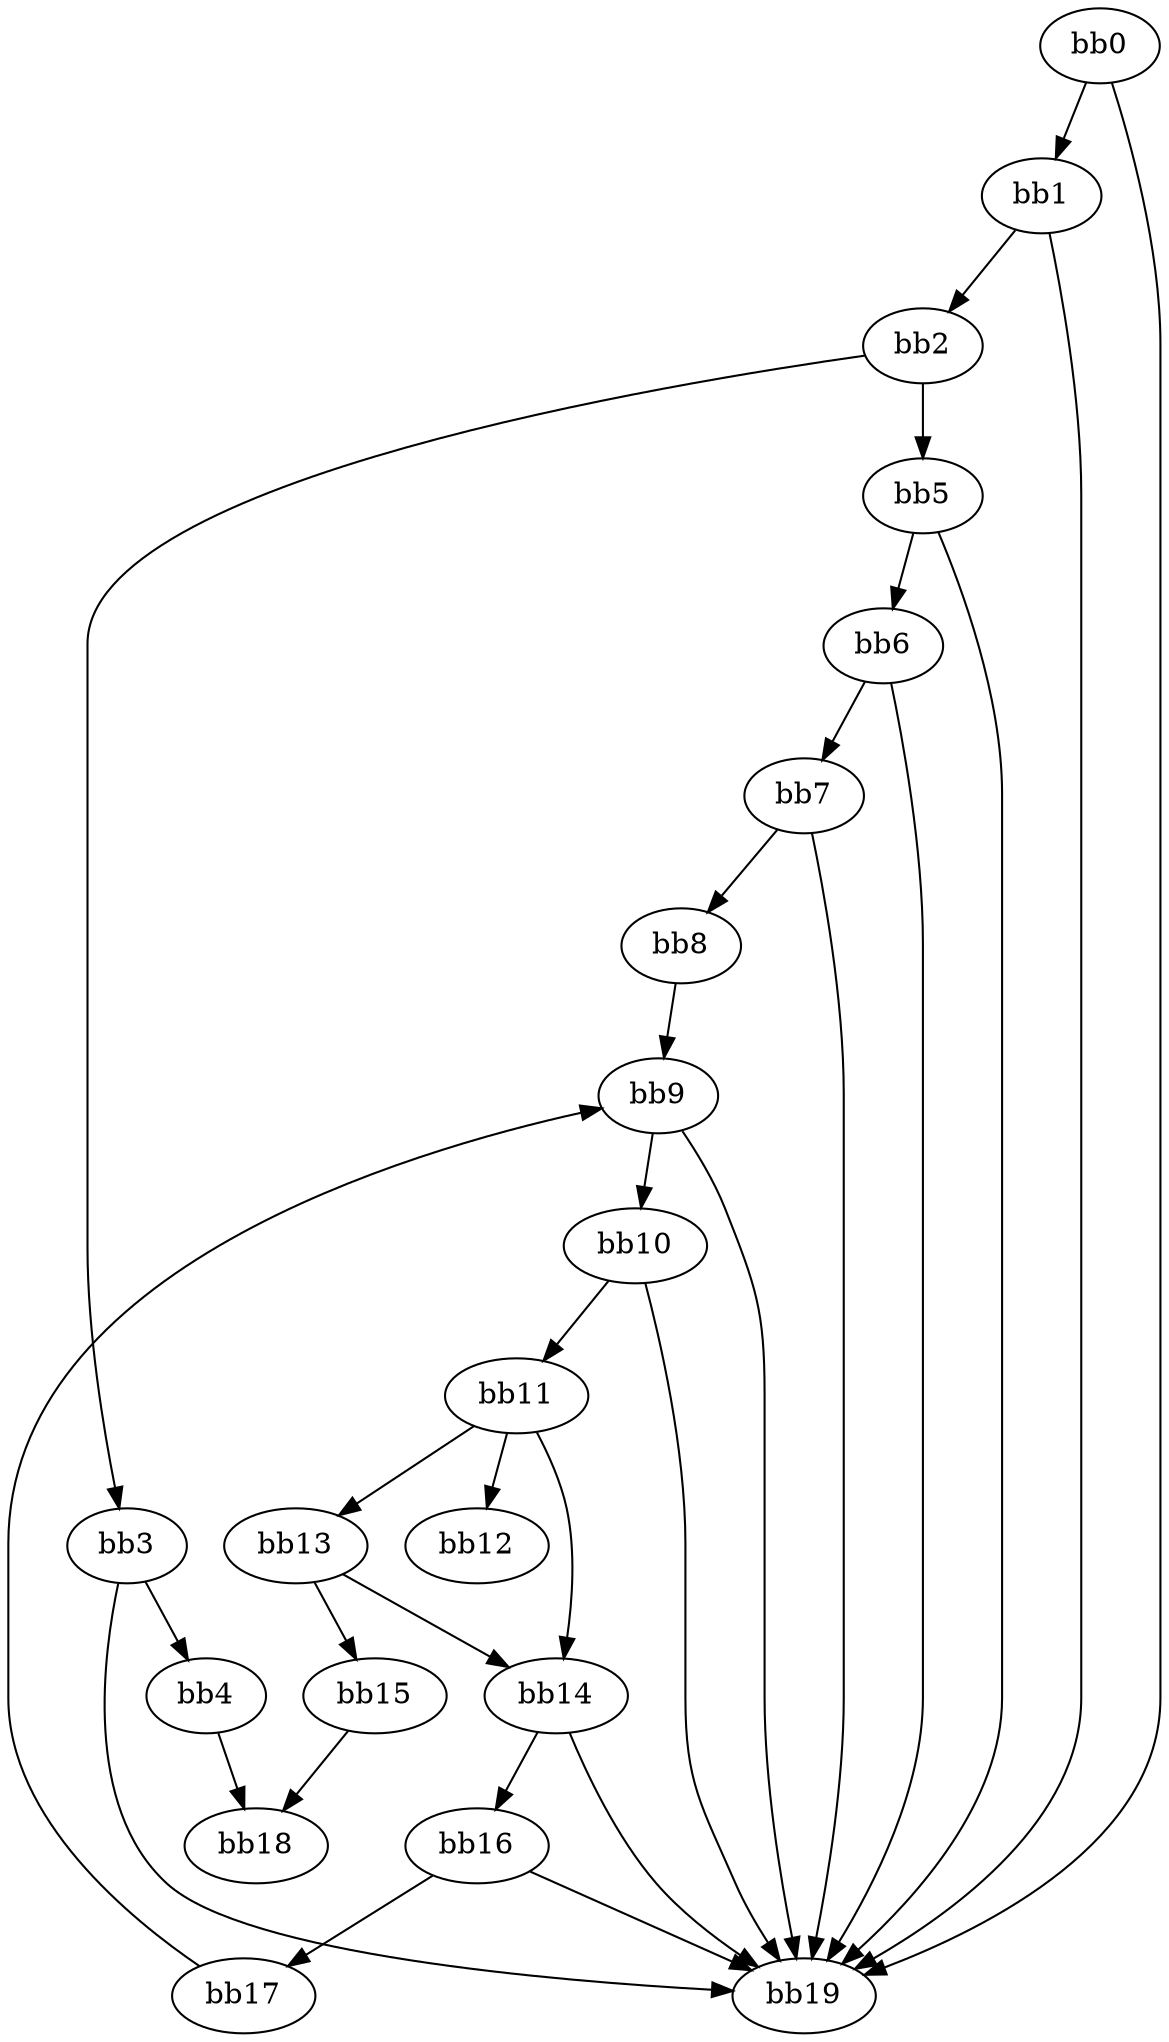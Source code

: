 digraph {
    0 [ label = "bb0\l" ]
    1 [ label = "bb1\l" ]
    2 [ label = "bb2\l" ]
    3 [ label = "bb3\l" ]
    4 [ label = "bb4\l" ]
    5 [ label = "bb5\l" ]
    6 [ label = "bb6\l" ]
    7 [ label = "bb7\l" ]
    8 [ label = "bb8\l" ]
    9 [ label = "bb9\l" ]
    10 [ label = "bb10\l" ]
    11 [ label = "bb11\l" ]
    12 [ label = "bb12\l" ]
    13 [ label = "bb13\l" ]
    14 [ label = "bb14\l" ]
    15 [ label = "bb15\l" ]
    16 [ label = "bb16\l" ]
    17 [ label = "bb17\l" ]
    18 [ label = "bb18\l" ]
    19 [ label = "bb19\l" ]
    0 -> 1 [ ]
    0 -> 19 [ ]
    1 -> 2 [ ]
    1 -> 19 [ ]
    2 -> 3 [ ]
    2 -> 5 [ ]
    3 -> 4 [ ]
    3 -> 19 [ ]
    4 -> 18 [ ]
    5 -> 6 [ ]
    5 -> 19 [ ]
    6 -> 7 [ ]
    6 -> 19 [ ]
    7 -> 8 [ ]
    7 -> 19 [ ]
    8 -> 9 [ ]
    9 -> 10 [ ]
    9 -> 19 [ ]
    10 -> 11 [ ]
    10 -> 19 [ ]
    11 -> 12 [ ]
    11 -> 13 [ ]
    11 -> 14 [ ]
    13 -> 14 [ ]
    13 -> 15 [ ]
    14 -> 16 [ ]
    14 -> 19 [ ]
    15 -> 18 [ ]
    16 -> 17 [ ]
    16 -> 19 [ ]
    17 -> 9 [ ]
}

